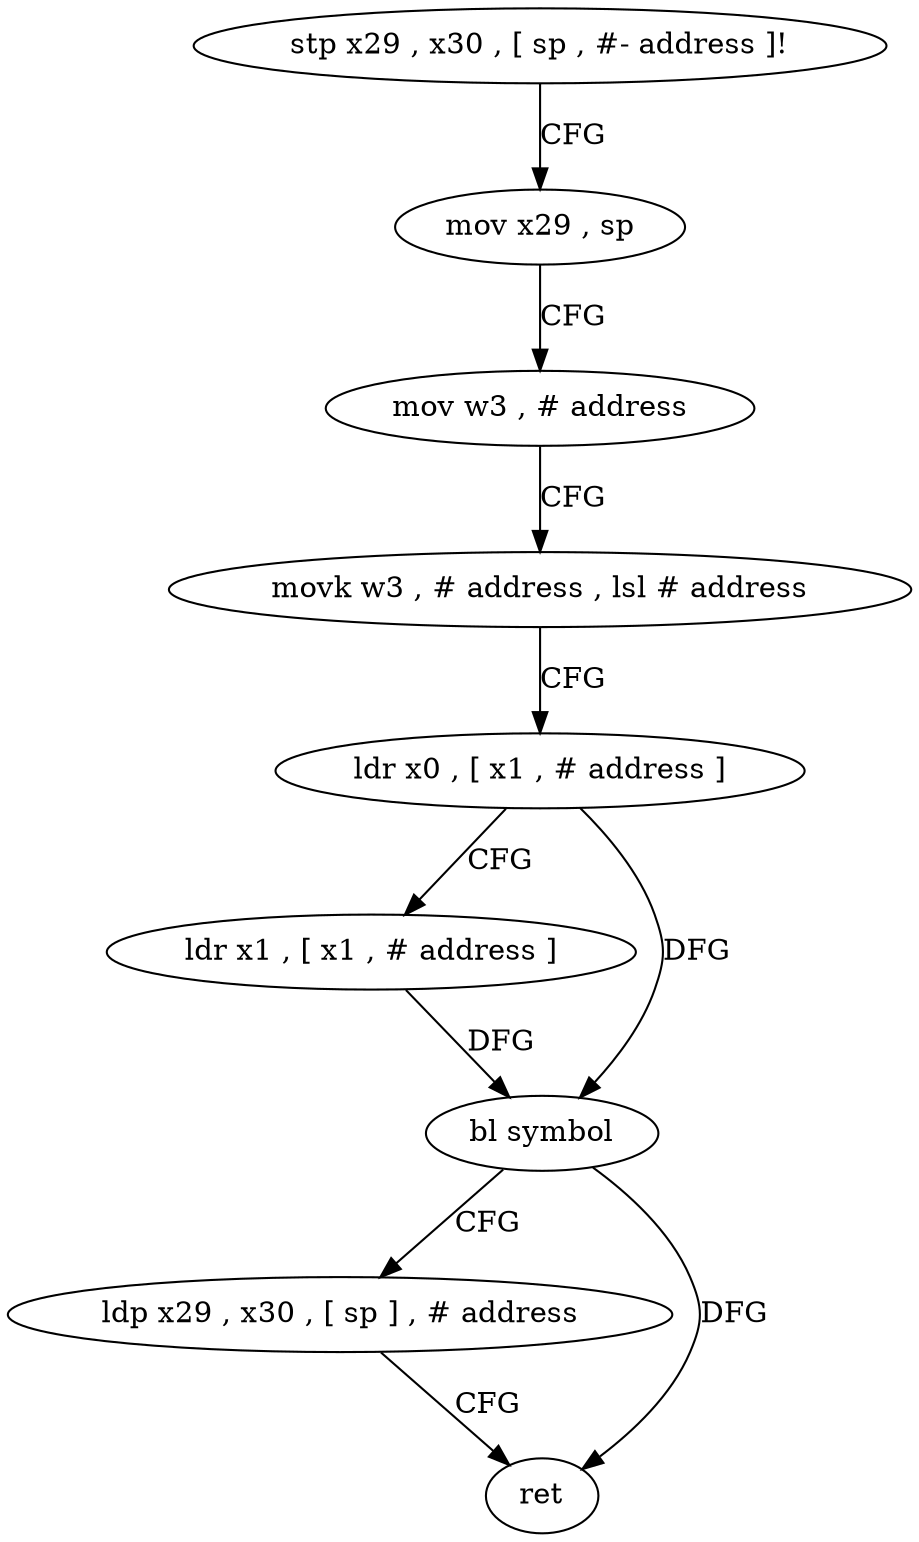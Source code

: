 digraph "func" {
"4213648" [label = "stp x29 , x30 , [ sp , #- address ]!" ]
"4213652" [label = "mov x29 , sp" ]
"4213656" [label = "mov w3 , # address" ]
"4213660" [label = "movk w3 , # address , lsl # address" ]
"4213664" [label = "ldr x0 , [ x1 , # address ]" ]
"4213668" [label = "ldr x1 , [ x1 , # address ]" ]
"4213672" [label = "bl symbol" ]
"4213676" [label = "ldp x29 , x30 , [ sp ] , # address" ]
"4213680" [label = "ret" ]
"4213648" -> "4213652" [ label = "CFG" ]
"4213652" -> "4213656" [ label = "CFG" ]
"4213656" -> "4213660" [ label = "CFG" ]
"4213660" -> "4213664" [ label = "CFG" ]
"4213664" -> "4213668" [ label = "CFG" ]
"4213664" -> "4213672" [ label = "DFG" ]
"4213668" -> "4213672" [ label = "DFG" ]
"4213672" -> "4213676" [ label = "CFG" ]
"4213672" -> "4213680" [ label = "DFG" ]
"4213676" -> "4213680" [ label = "CFG" ]
}
